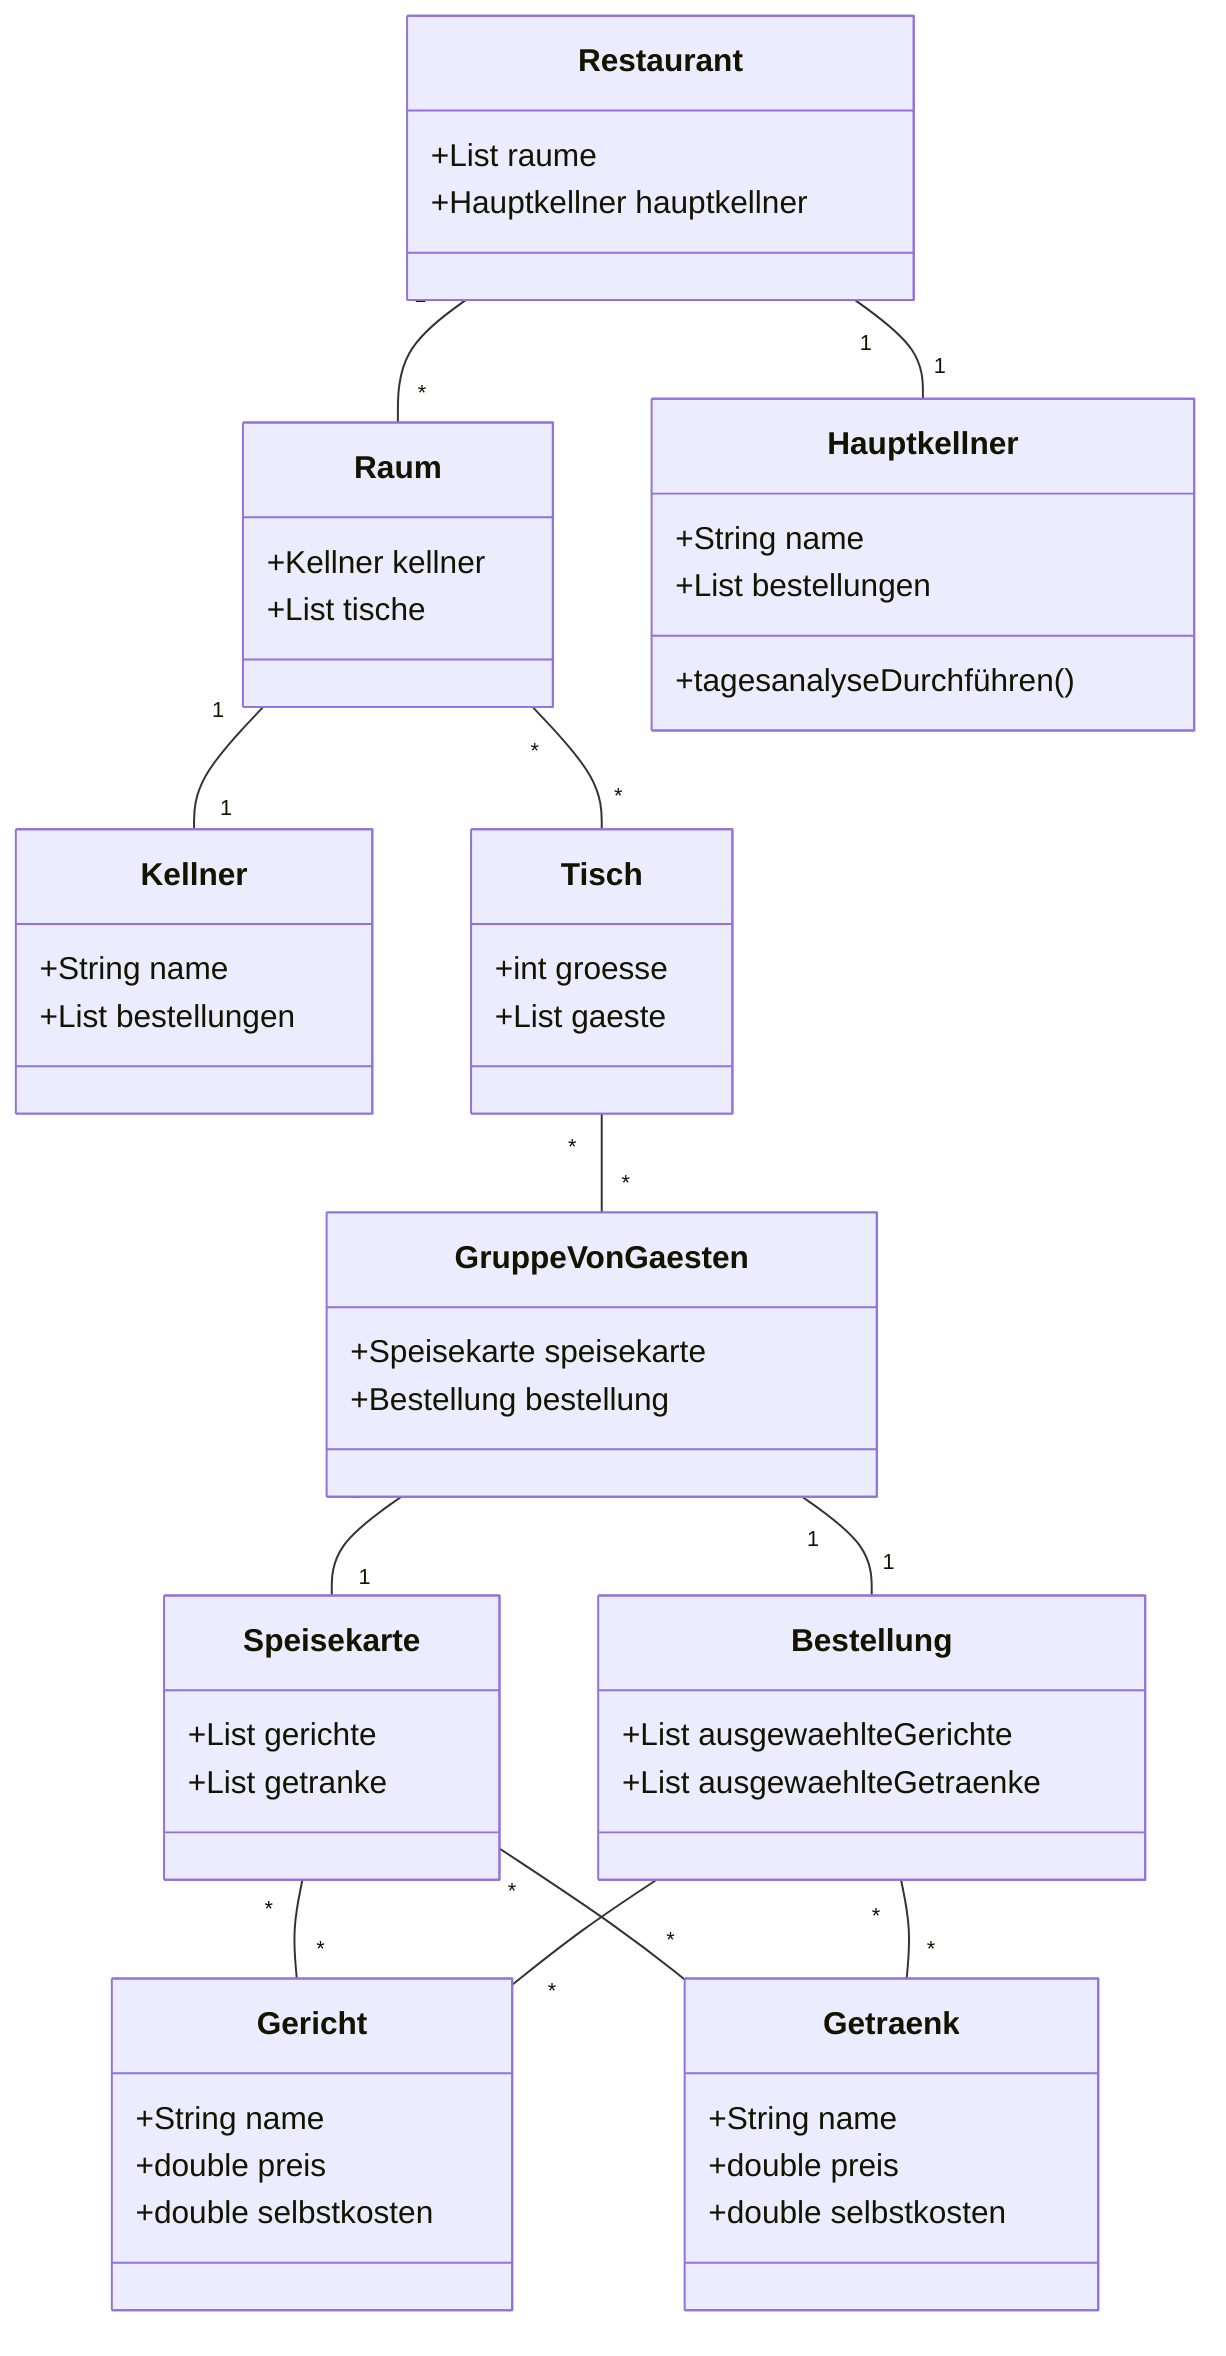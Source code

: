 classDiagram
    class Restaurant {
        +List<Raum> raume
        +Hauptkellner hauptkellner
    }
    class Raum {
        +Kellner kellner
        +List<Tisch> tische
    }
    class Kellner {
        +String name
        +List<Bestellung> bestellungen
    }
    class Hauptkellner {
        +String name
        +List<Bestellung> bestellungen
        +tagesanalyseDurchführen()
    }
    class Tisch {
        +int groesse
        +List<GruppeVonGaesten> gaeste
    }
    class GruppeVonGaesten {
        +Speisekarte speisekarte
        +Bestellung bestellung
    }
    class Speisekarte {
        +List<Gericht> gerichte
        +List<Getraenk> getranke
    }
    class Bestellung {
        +List<Gericht> ausgewaehlteGerichte
        +List<Getraenk> ausgewaehlteGetraenke
    }
    class Gericht {
        +String name
        +double preis
        +double selbstkosten
    }
    class Getraenk {
        +String name
        +double preis
        +double selbstkosten
    }
    Restaurant "1" -- "*" Raum
    Raum "1" -- "1" Kellner
    Raum "*" -- "*" Tisch
    Tisch "*" -- "*" GruppeVonGaesten
    GruppeVonGaesten "1" -- "1" Speisekarte
    GruppeVonGaesten "1" -- "1" Bestellung
    Speisekarte "*" -- "*" Gericht
    Speisekarte "*" -- "*" Getraenk
    Bestellung "*" -- "*" Gericht
    Bestellung "*" -- "*" Getraenk
    Restaurant "1" -- "1" Hauptkellner